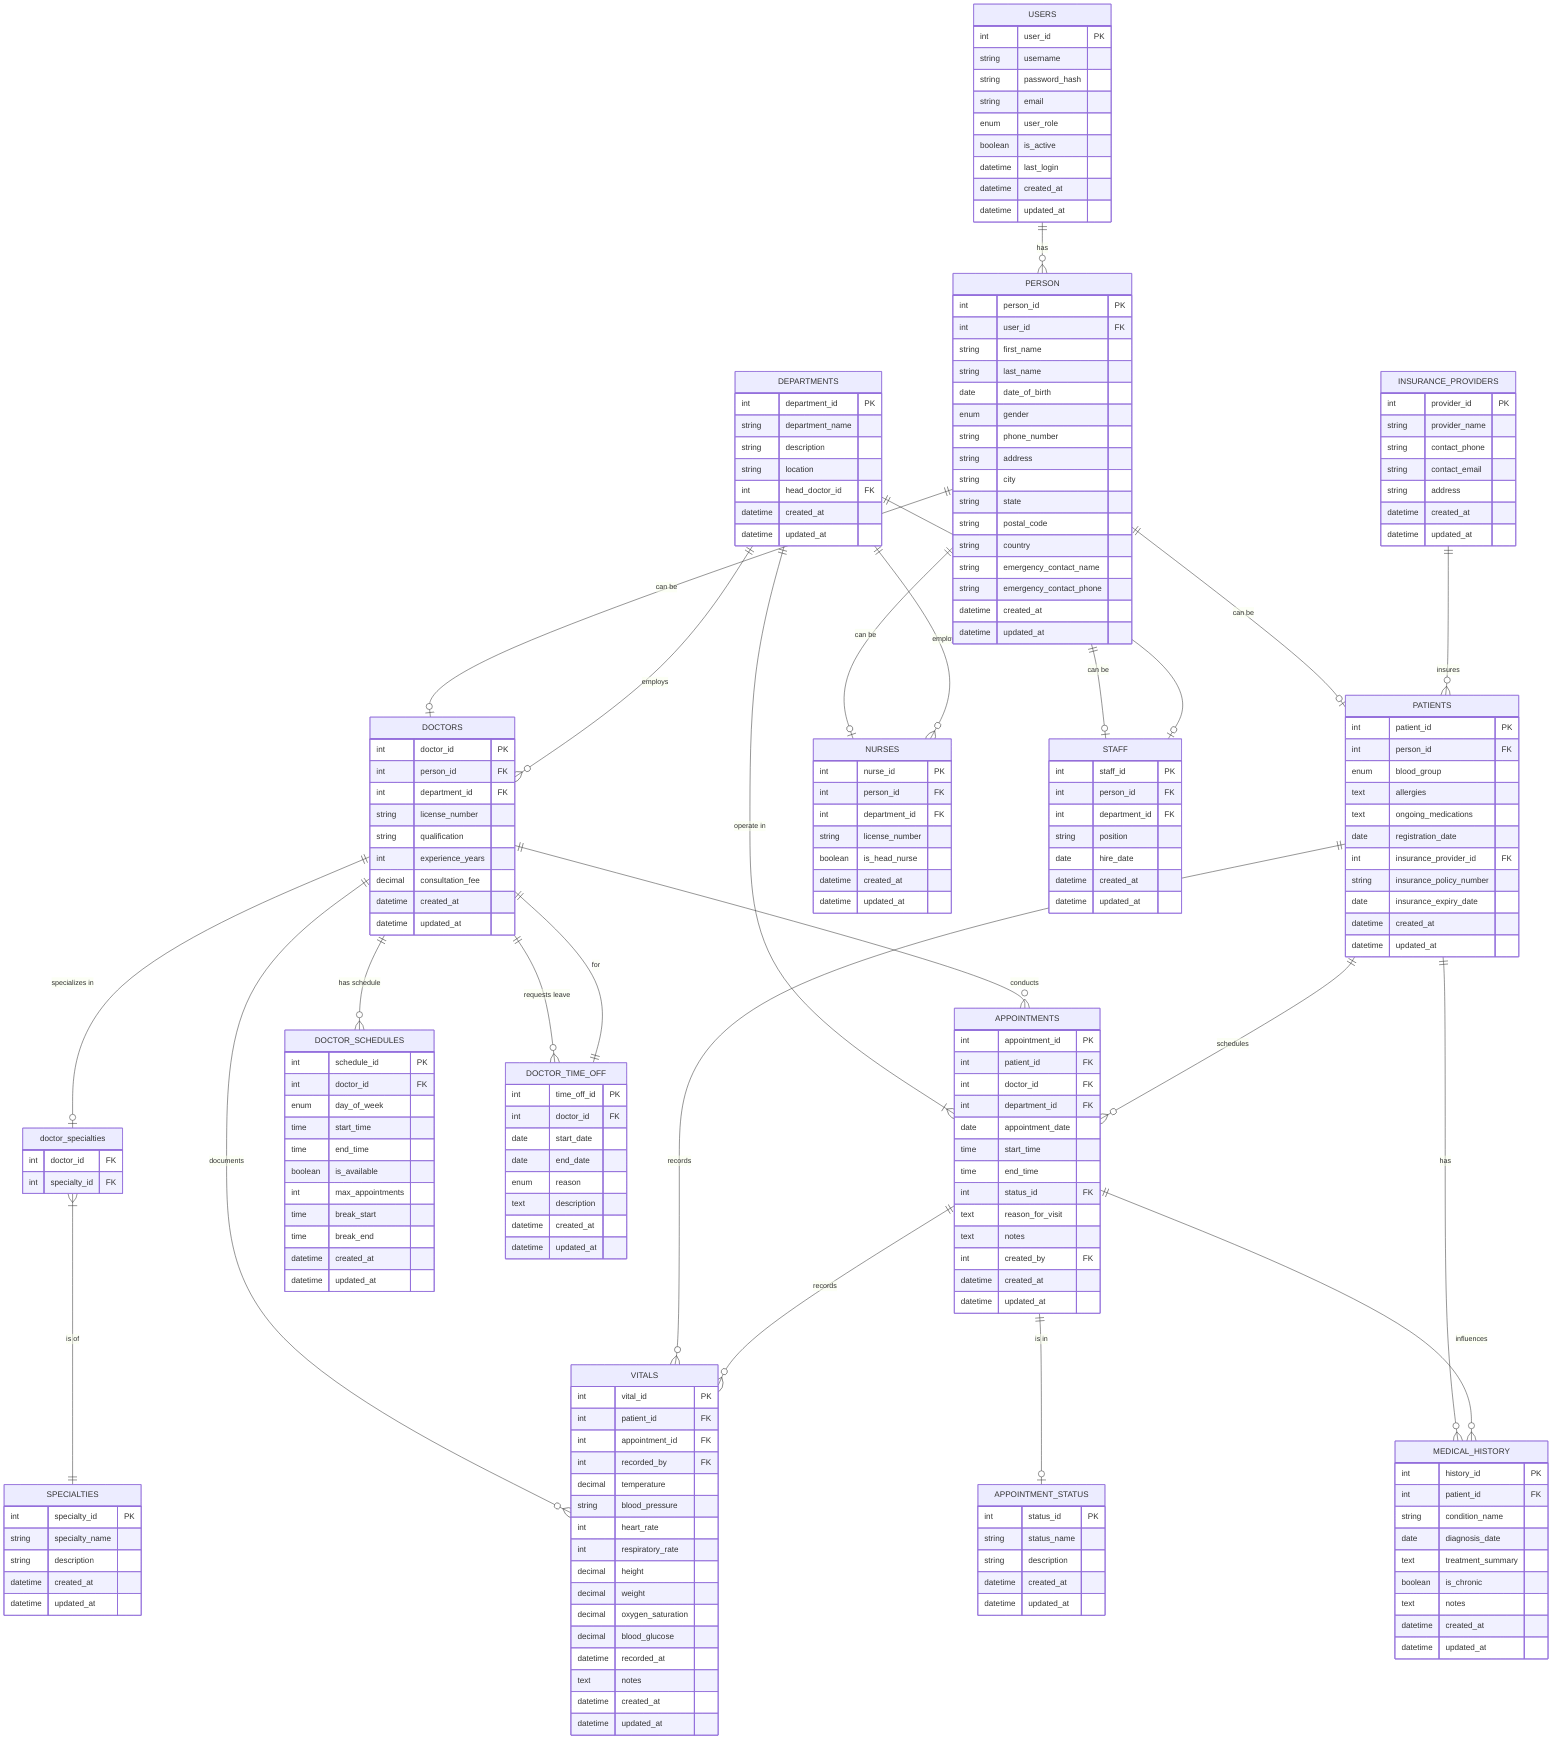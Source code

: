 erDiagram
    USERS {
        int user_id PK
        string username
        string password_hash
        string email
        enum user_role
        boolean is_active
        datetime last_login
        datetime created_at
        datetime updated_at
    }

    PERSON {
        int person_id PK
        int user_id FK
        string first_name
        string last_name
        date date_of_birth
        enum gender
        string phone_number
        string address
        string city
        string state
        string postal_code
        string country
        string emergency_contact_name
        string emergency_contact_phone
        datetime created_at
        datetime updated_at
    }

    PATIENTS {
        int patient_id PK
        int person_id FK
        enum blood_group
        text allergies
        text ongoing_medications
        date registration_date
        int insurance_provider_id FK
        string insurance_policy_number
        date insurance_expiry_date
        datetime created_at
        datetime updated_at
    }

    DOCTORS {
        int doctor_id PK
        int person_id FK
        int department_id FK
        string license_number
        string qualification
        int experience_years
        decimal consultation_fee
        datetime created_at
        datetime updated_at
    }

    doctor_specialties {
        int doctor_id FK
        int specialty_id FK
    }

    SPECIALTIES {
        int specialty_id PK
        string specialty_name
        string description
        datetime created_at
        datetime updated_at
    }

    NURSES {
        int nurse_id PK
        int person_id FK
        int department_id FK
        string license_number
        boolean is_head_nurse
        datetime created_at
        datetime updated_at
    }

    STAFF {
        int staff_id PK
        int person_id FK
        int department_id FK
        string position
        date hire_date
        datetime created_at
        datetime updated_at
    }

    DEPARTMENTS {
        int department_id PK
        string department_name
        string description
        string location
        int head_doctor_id FK
        datetime created_at
        datetime updated_at
    }

    INSURANCE_PROVIDERS {
        int provider_id PK
        string provider_name
        string contact_phone
        string contact_email
        string address
        datetime created_at
        datetime updated_at
    }

    MEDICAL_HISTORY {
        int history_id PK
        int patient_id FK
        string condition_name
        date diagnosis_date
        text treatment_summary
        boolean is_chronic
        text notes
        datetime created_at
        datetime updated_at
    }

    APPOINTMENTS {
        int appointment_id PK
        int patient_id FK
        int doctor_id FK
        int department_id FK
        date appointment_date
        time start_time
        time end_time
        int status_id FK
        text reason_for_visit
        text notes
        int created_by FK
        datetime created_at
        datetime updated_at
    }

    DOCTOR_SCHEDULES {
        int schedule_id PK
        int doctor_id FK
        enum day_of_week
        time start_time
        time end_time
        boolean is_available
        int max_appointments
        time break_start
        time break_end
        datetime created_at
        datetime updated_at
    }

    DOCTOR_TIME_OFF {
        int time_off_id PK
        int doctor_id FK
        date start_date
        date end_date
        enum reason
        text description
        datetime created_at
        datetime updated_at
    }

    APPOINTMENT_STATUS {
        int status_id PK
        string status_name
        string description
        datetime created_at
        datetime updated_at
    }

    VITALS {
        int vital_id PK
        int patient_id FK
        int appointment_id FK
        int recorded_by FK
        decimal temperature
        string blood_pressure
        int heart_rate
        int respiratory_rate
        decimal height
        decimal weight
        decimal oxygen_saturation
        decimal blood_glucose
        datetime recorded_at
        text notes
        datetime created_at
        datetime updated_at
    }

    USERS ||--o{ PERSON : "has"
    PERSON ||--o| PATIENTS : "can be"
    PERSON ||--o| DOCTORS : "can be"
    PERSON ||--o| NURSES : "can be"
    PERSON ||--o| STAFF : "can be"

    DEPARTMENTS ||--o{ DOCTORS : "employs"
    DEPARTMENTS ||--o{ NURSES : "employs"
    DEPARTMENTS ||--o| STAFF : "employs"
    DEPARTMENTS ||--|{ APPOINTMENTS : "operate in"

    DOCTORS ||--o{ DOCTOR_SCHEDULES : "has schedule"
    DOCTORS ||--o{ DOCTOR_TIME_OFF : "requests leave"
    DOCTORS ||--o{ APPOINTMENTS : "conducts"
    DOCTORS ||--o| doctor_specialties : "specializes in"
    DOCTORS ||--o{ VITALS : "documents"

    doctor_specialties }|--|| SPECIALTIES : "is of"
    
    INSURANCE_PROVIDERS ||--o{ PATIENTS : "insures"

    PATIENTS ||--o{ MEDICAL_HISTORY : "has"
    PATIENTS ||--o{ APPOINTMENTS : "schedules"
    PATIENTS ||--o{ VITALS : "records"

    DOCTOR_TIME_OFF ||--|| DOCTORS : "for"

    APPOINTMENTS ||--o| APPOINTMENT_STATUS : "is in"
    APPOINTMENTS ||--o{ VITALS : "records"
    APPOINTMENTS ||--o{ MEDICAL_HISTORY : "influences"